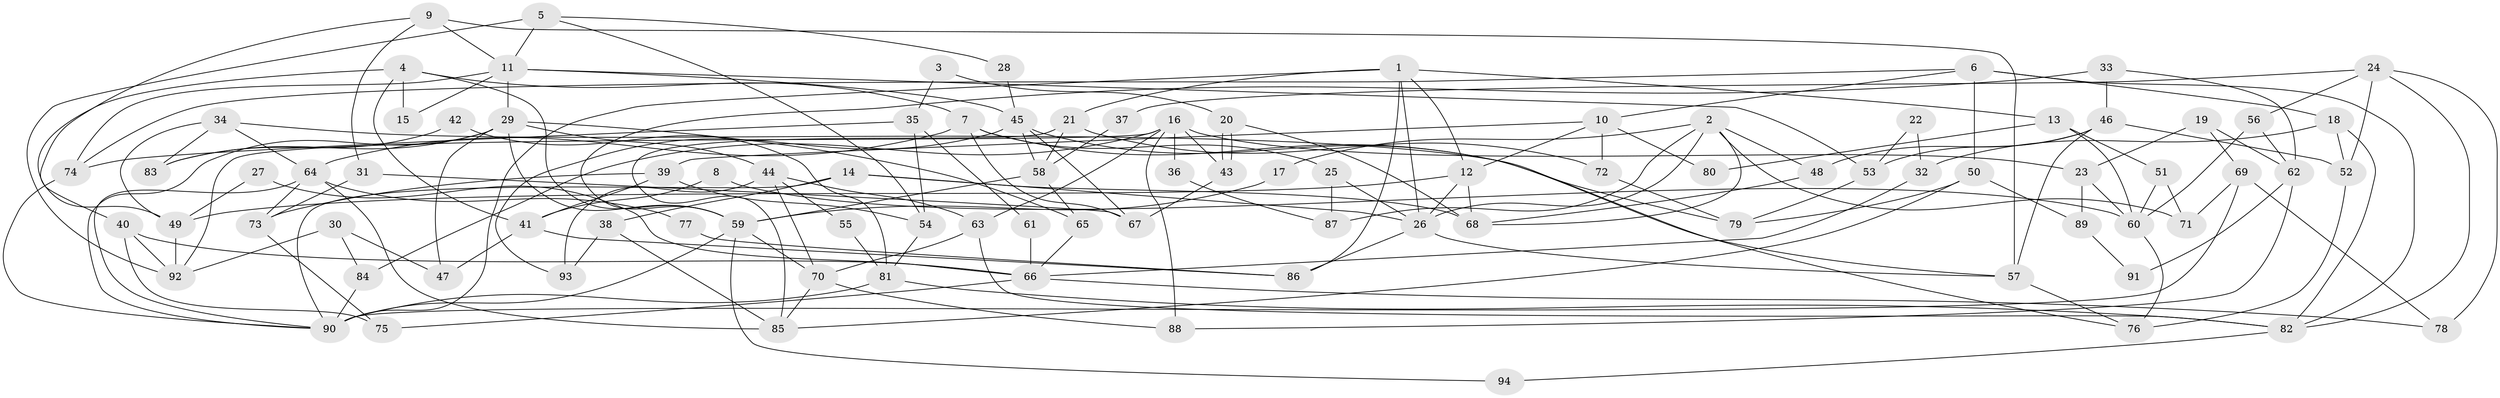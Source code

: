 // coarse degree distribution, {5: 0.13513513513513514, 8: 0.02702702702702703, 3: 0.10810810810810811, 14: 0.02702702702702703, 11: 0.02702702702702703, 18: 0.02702702702702703, 6: 0.16216216216216217, 10: 0.05405405405405406, 2: 0.13513513513513514, 4: 0.13513513513513514, 9: 0.05405405405405406, 7: 0.10810810810810811}
// Generated by graph-tools (version 1.1) at 2025/18/03/04/25 18:18:37]
// undirected, 94 vertices, 188 edges
graph export_dot {
graph [start="1"]
  node [color=gray90,style=filled];
  1;
  2;
  3;
  4;
  5;
  6;
  7;
  8;
  9;
  10;
  11;
  12;
  13;
  14;
  15;
  16;
  17;
  18;
  19;
  20;
  21;
  22;
  23;
  24;
  25;
  26;
  27;
  28;
  29;
  30;
  31;
  32;
  33;
  34;
  35;
  36;
  37;
  38;
  39;
  40;
  41;
  42;
  43;
  44;
  45;
  46;
  47;
  48;
  49;
  50;
  51;
  52;
  53;
  54;
  55;
  56;
  57;
  58;
  59;
  60;
  61;
  62;
  63;
  64;
  65;
  66;
  67;
  68;
  69;
  70;
  71;
  72;
  73;
  74;
  75;
  76;
  77;
  78;
  79;
  80;
  81;
  82;
  83;
  84;
  85;
  86;
  87;
  88;
  89;
  90;
  91;
  92;
  93;
  94;
  1 -- 26;
  1 -- 90;
  1 -- 12;
  1 -- 13;
  1 -- 21;
  1 -- 86;
  2 -- 71;
  2 -- 68;
  2 -- 17;
  2 -- 26;
  2 -- 48;
  2 -- 87;
  3 -- 35;
  3 -- 20;
  4 -- 59;
  4 -- 7;
  4 -- 15;
  4 -- 40;
  4 -- 41;
  5 -- 92;
  5 -- 11;
  5 -- 28;
  5 -- 54;
  6 -- 50;
  6 -- 74;
  6 -- 10;
  6 -- 18;
  6 -- 82;
  7 -- 57;
  7 -- 64;
  7 -- 25;
  7 -- 67;
  8 -- 60;
  8 -- 41;
  9 -- 11;
  9 -- 31;
  9 -- 49;
  9 -- 57;
  10 -- 12;
  10 -- 39;
  10 -- 72;
  10 -- 80;
  11 -- 45;
  11 -- 29;
  11 -- 15;
  11 -- 53;
  11 -- 74;
  12 -- 26;
  12 -- 49;
  12 -- 68;
  13 -- 60;
  13 -- 51;
  13 -- 80;
  14 -- 26;
  14 -- 68;
  14 -- 38;
  14 -- 90;
  16 -- 63;
  16 -- 92;
  16 -- 23;
  16 -- 36;
  16 -- 43;
  16 -- 84;
  16 -- 88;
  17 -- 59;
  18 -- 52;
  18 -- 32;
  18 -- 82;
  19 -- 62;
  19 -- 23;
  19 -- 69;
  20 -- 43;
  20 -- 43;
  20 -- 68;
  21 -- 72;
  21 -- 58;
  21 -- 85;
  22 -- 53;
  22 -- 32;
  23 -- 60;
  23 -- 89;
  24 -- 82;
  24 -- 78;
  24 -- 37;
  24 -- 52;
  24 -- 56;
  25 -- 26;
  25 -- 87;
  26 -- 86;
  26 -- 57;
  27 -- 66;
  27 -- 49;
  28 -- 45;
  29 -- 47;
  29 -- 44;
  29 -- 59;
  29 -- 65;
  29 -- 83;
  29 -- 90;
  30 -- 92;
  30 -- 84;
  30 -- 47;
  31 -- 73;
  31 -- 67;
  32 -- 66;
  33 -- 59;
  33 -- 46;
  33 -- 62;
  34 -- 49;
  34 -- 64;
  34 -- 79;
  34 -- 83;
  35 -- 74;
  35 -- 54;
  35 -- 61;
  36 -- 87;
  37 -- 58;
  38 -- 85;
  38 -- 93;
  39 -- 54;
  39 -- 41;
  39 -- 73;
  40 -- 75;
  40 -- 66;
  40 -- 92;
  41 -- 47;
  41 -- 86;
  42 -- 81;
  42 -- 83;
  43 -- 67;
  44 -- 93;
  44 -- 70;
  44 -- 55;
  44 -- 63;
  45 -- 58;
  45 -- 67;
  45 -- 76;
  45 -- 93;
  46 -- 52;
  46 -- 57;
  46 -- 48;
  46 -- 53;
  48 -- 68;
  49 -- 92;
  50 -- 85;
  50 -- 79;
  50 -- 89;
  51 -- 60;
  51 -- 71;
  52 -- 76;
  53 -- 79;
  54 -- 81;
  55 -- 81;
  56 -- 62;
  56 -- 60;
  57 -- 76;
  58 -- 59;
  58 -- 65;
  59 -- 90;
  59 -- 70;
  59 -- 94;
  60 -- 76;
  61 -- 66;
  62 -- 88;
  62 -- 91;
  63 -- 82;
  63 -- 70;
  64 -- 85;
  64 -- 90;
  64 -- 73;
  64 -- 77;
  65 -- 66;
  66 -- 75;
  66 -- 78;
  69 -- 90;
  69 -- 71;
  69 -- 78;
  70 -- 85;
  70 -- 88;
  72 -- 79;
  73 -- 75;
  74 -- 90;
  77 -- 86;
  81 -- 90;
  81 -- 82;
  82 -- 94;
  84 -- 90;
  89 -- 91;
}
